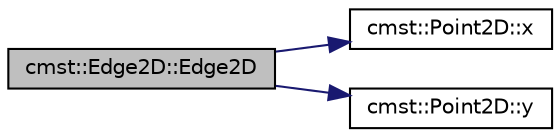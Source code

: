 digraph "cmst::Edge2D::Edge2D"
{
  edge [fontname="Helvetica",fontsize="10",labelfontname="Helvetica",labelfontsize="10"];
  node [fontname="Helvetica",fontsize="10",shape=record];
  rankdir="LR";
  Node1 [label="cmst::Edge2D::Edge2D",height=0.2,width=0.4,color="black", fillcolor="grey75", style="filled", fontcolor="black"];
  Node1 -> Node2 [color="midnightblue",fontsize="10",style="solid"];
  Node2 [label="cmst::Point2D::x",height=0.2,width=0.4,color="black", fillcolor="white", style="filled",URL="$classcmst_1_1_point2_d.html#a7745045ba529c4f2a2a0384974a42448"];
  Node1 -> Node3 [color="midnightblue",fontsize="10",style="solid"];
  Node3 [label="cmst::Point2D::y",height=0.2,width=0.4,color="black", fillcolor="white", style="filled",URL="$classcmst_1_1_point2_d.html#a15a4383f1c181b7c7518ccac6f578564"];
}
